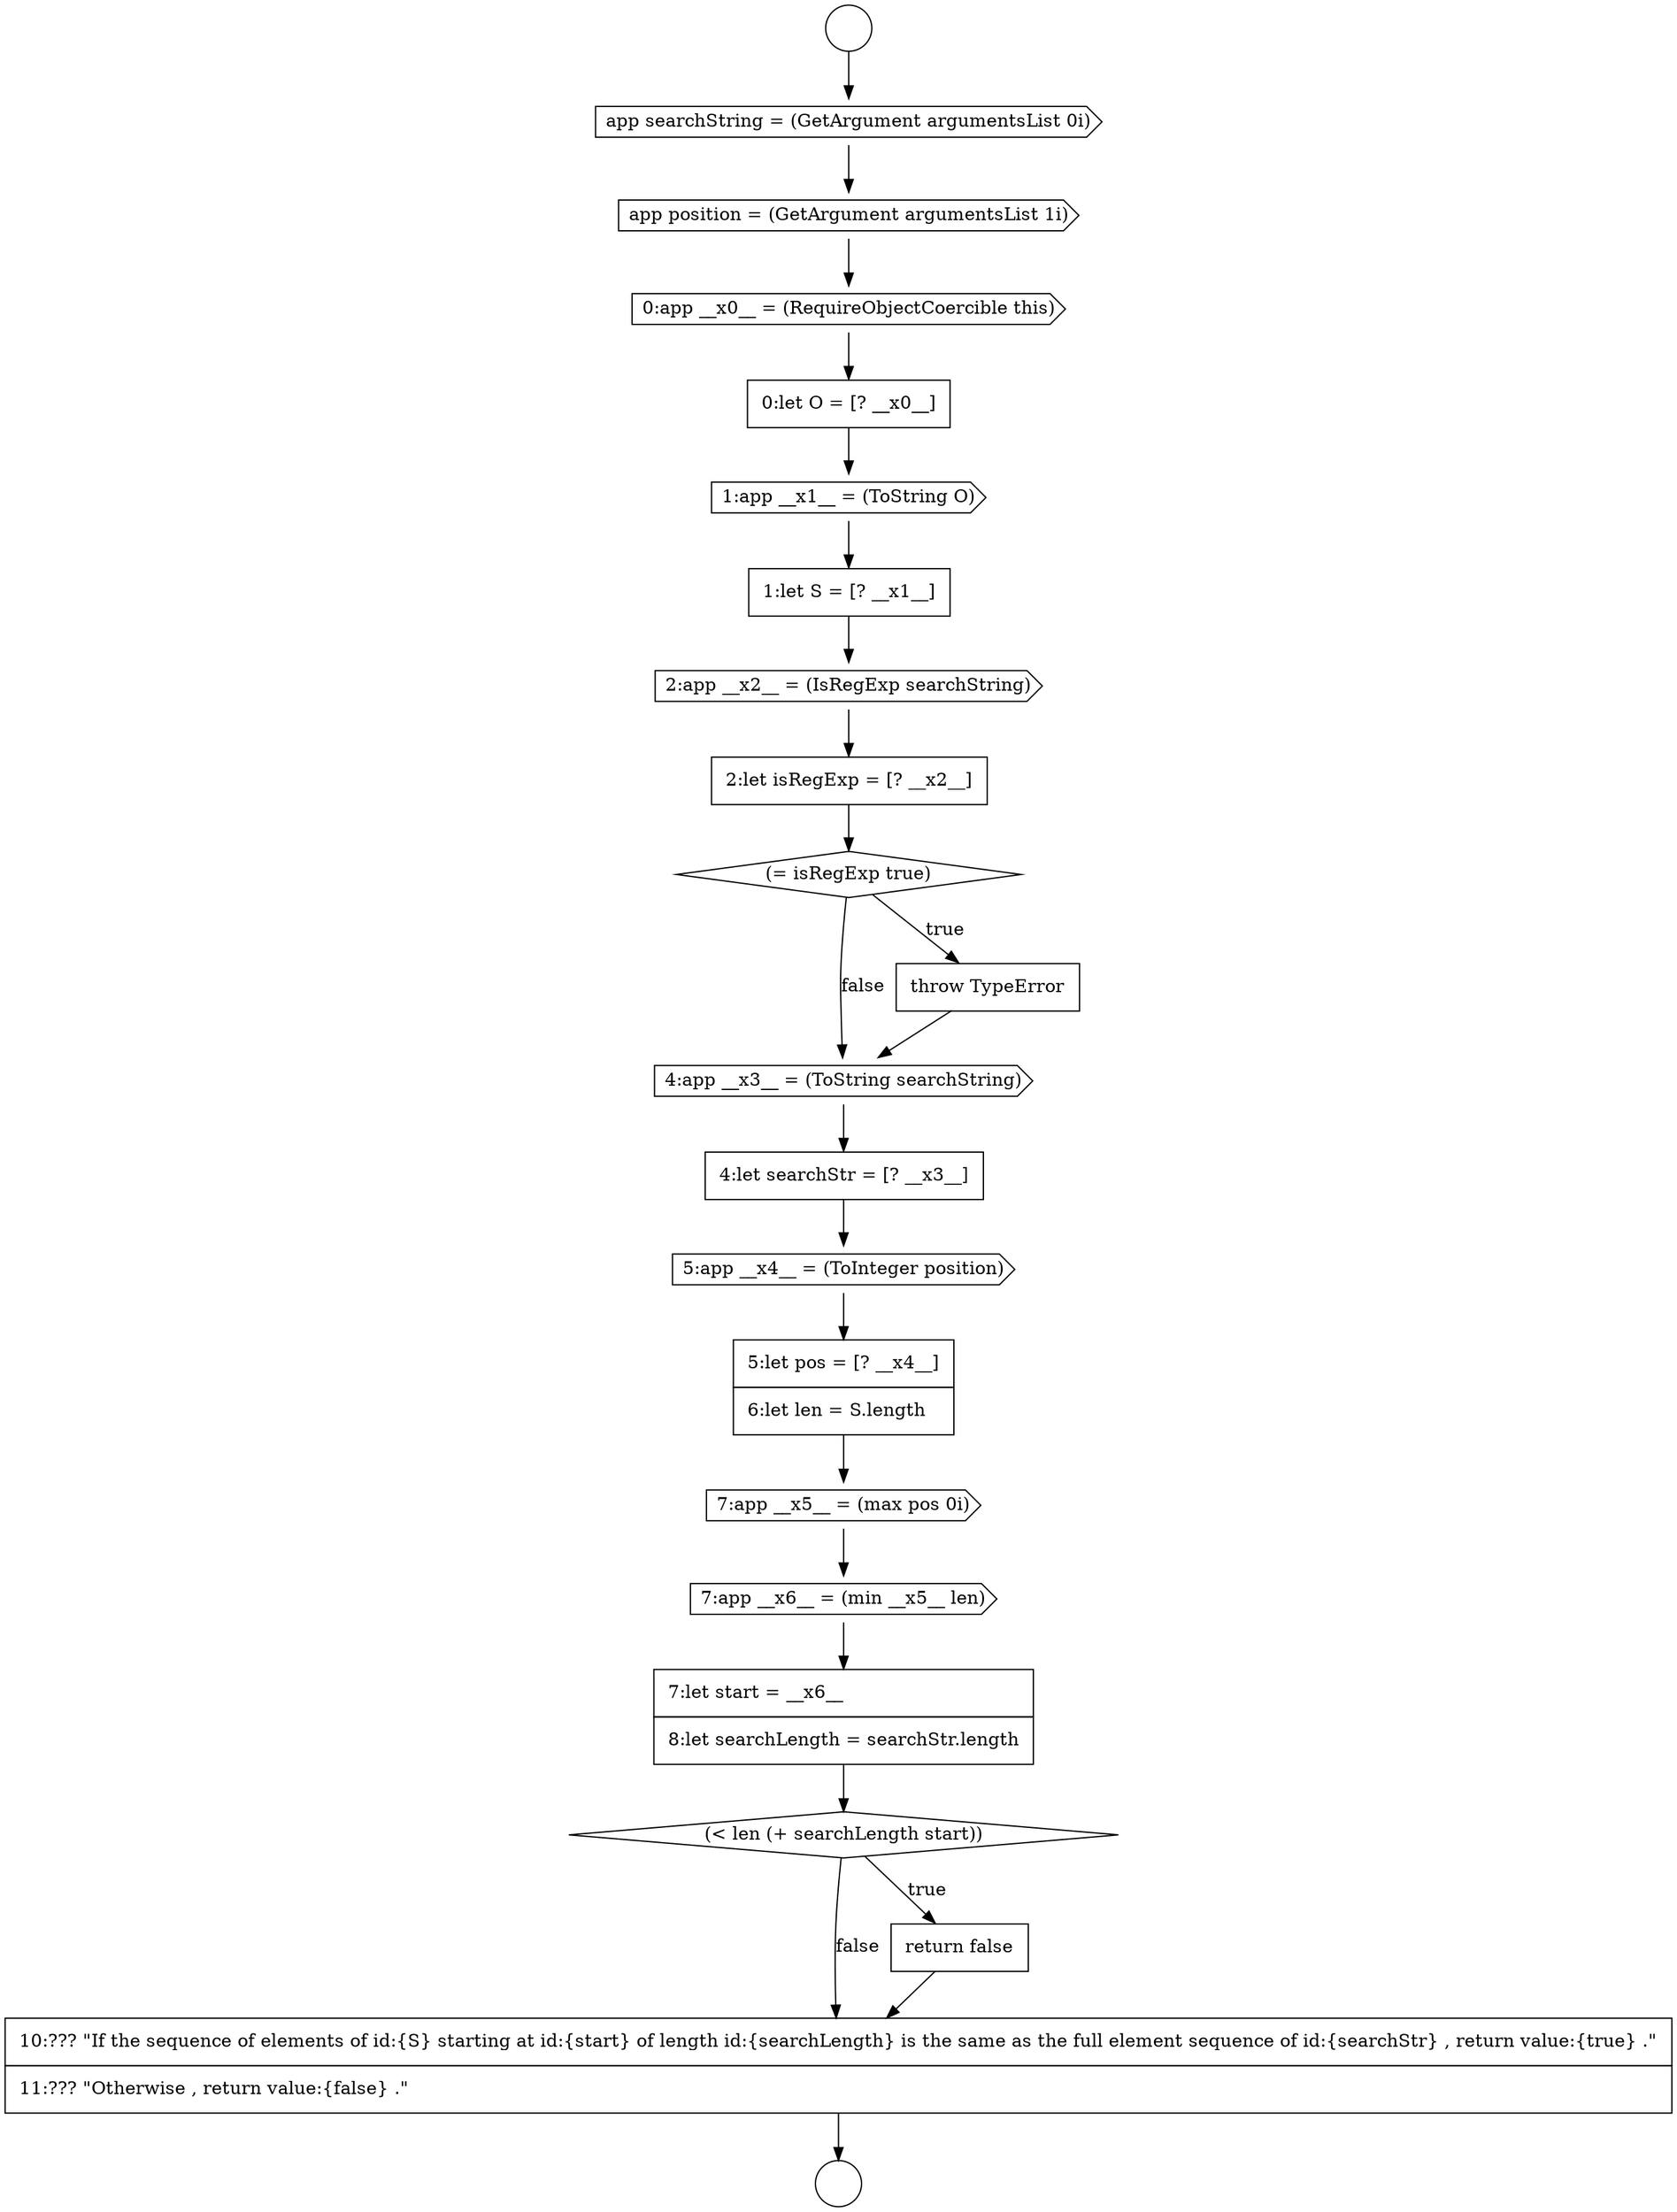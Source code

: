 digraph {
  node12462 [shape=diamond, label=<<font color="black">(&lt; len (+ searchLength start))</font>> color="black" fillcolor="white" style=filled]
  node12458 [shape=none, margin=0, label=<<font color="black">
    <table border="0" cellborder="1" cellspacing="0" cellpadding="10">
      <tr><td align="left">5:let pos = [? __x4__]</td></tr>
      <tr><td align="left">6:let len = S.length</td></tr>
    </table>
  </font>> color="black" fillcolor="white" style=filled]
  node12447 [shape=cds, label=<<font color="black">0:app __x0__ = (RequireObjectCoercible this)</font>> color="black" fillcolor="white" style=filled]
  node12443 [shape=circle label=" " color="black" fillcolor="white" style=filled]
  node12453 [shape=diamond, label=<<font color="black">(= isRegExp true)</font>> color="black" fillcolor="white" style=filled]
  node12451 [shape=cds, label=<<font color="black">2:app __x2__ = (IsRegExp searchString)</font>> color="black" fillcolor="white" style=filled]
  node12445 [shape=cds, label=<<font color="black">app searchString = (GetArgument argumentsList 0i)</font>> color="black" fillcolor="white" style=filled]
  node12464 [shape=none, margin=0, label=<<font color="black">
    <table border="0" cellborder="1" cellspacing="0" cellpadding="10">
      <tr><td align="left">10:??? &quot;If the sequence of elements of id:{S} starting at id:{start} of length id:{searchLength} is the same as the full element sequence of id:{searchStr} , return value:{true} .&quot;</td></tr>
      <tr><td align="left">11:??? &quot;Otherwise , return value:{false} .&quot;</td></tr>
    </table>
  </font>> color="black" fillcolor="white" style=filled]
  node12460 [shape=cds, label=<<font color="black">7:app __x6__ = (min __x5__ len)</font>> color="black" fillcolor="white" style=filled]
  node12455 [shape=cds, label=<<font color="black">4:app __x3__ = (ToString searchString)</font>> color="black" fillcolor="white" style=filled]
  node12452 [shape=none, margin=0, label=<<font color="black">
    <table border="0" cellborder="1" cellspacing="0" cellpadding="10">
      <tr><td align="left">2:let isRegExp = [? __x2__]</td></tr>
    </table>
  </font>> color="black" fillcolor="white" style=filled]
  node12456 [shape=none, margin=0, label=<<font color="black">
    <table border="0" cellborder="1" cellspacing="0" cellpadding="10">
      <tr><td align="left">4:let searchStr = [? __x3__]</td></tr>
    </table>
  </font>> color="black" fillcolor="white" style=filled]
  node12457 [shape=cds, label=<<font color="black">5:app __x4__ = (ToInteger position)</font>> color="black" fillcolor="white" style=filled]
  node12446 [shape=cds, label=<<font color="black">app position = (GetArgument argumentsList 1i)</font>> color="black" fillcolor="white" style=filled]
  node12461 [shape=none, margin=0, label=<<font color="black">
    <table border="0" cellborder="1" cellspacing="0" cellpadding="10">
      <tr><td align="left">7:let start = __x6__</td></tr>
      <tr><td align="left">8:let searchLength = searchStr.length</td></tr>
    </table>
  </font>> color="black" fillcolor="white" style=filled]
  node12450 [shape=none, margin=0, label=<<font color="black">
    <table border="0" cellborder="1" cellspacing="0" cellpadding="10">
      <tr><td align="left">1:let S = [? __x1__]</td></tr>
    </table>
  </font>> color="black" fillcolor="white" style=filled]
  node12449 [shape=cds, label=<<font color="black">1:app __x1__ = (ToString O)</font>> color="black" fillcolor="white" style=filled]
  node12454 [shape=none, margin=0, label=<<font color="black">
    <table border="0" cellborder="1" cellspacing="0" cellpadding="10">
      <tr><td align="left">throw TypeError</td></tr>
    </table>
  </font>> color="black" fillcolor="white" style=filled]
  node12463 [shape=none, margin=0, label=<<font color="black">
    <table border="0" cellborder="1" cellspacing="0" cellpadding="10">
      <tr><td align="left">return false</td></tr>
    </table>
  </font>> color="black" fillcolor="white" style=filled]
  node12448 [shape=none, margin=0, label=<<font color="black">
    <table border="0" cellborder="1" cellspacing="0" cellpadding="10">
      <tr><td align="left">0:let O = [? __x0__]</td></tr>
    </table>
  </font>> color="black" fillcolor="white" style=filled]
  node12459 [shape=cds, label=<<font color="black">7:app __x5__ = (max pos 0i)</font>> color="black" fillcolor="white" style=filled]
  node12444 [shape=circle label=" " color="black" fillcolor="white" style=filled]
  node12447 -> node12448 [ color="black"]
  node12450 -> node12451 [ color="black"]
  node12454 -> node12455 [ color="black"]
  node12446 -> node12447 [ color="black"]
  node12445 -> node12446 [ color="black"]
  node12448 -> node12449 [ color="black"]
  node12457 -> node12458 [ color="black"]
  node12452 -> node12453 [ color="black"]
  node12456 -> node12457 [ color="black"]
  node12458 -> node12459 [ color="black"]
  node12461 -> node12462 [ color="black"]
  node12462 -> node12463 [label=<<font color="black">true</font>> color="black"]
  node12462 -> node12464 [label=<<font color="black">false</font>> color="black"]
  node12453 -> node12454 [label=<<font color="black">true</font>> color="black"]
  node12453 -> node12455 [label=<<font color="black">false</font>> color="black"]
  node12464 -> node12444 [ color="black"]
  node12451 -> node12452 [ color="black"]
  node12443 -> node12445 [ color="black"]
  node12455 -> node12456 [ color="black"]
  node12459 -> node12460 [ color="black"]
  node12463 -> node12464 [ color="black"]
  node12460 -> node12461 [ color="black"]
  node12449 -> node12450 [ color="black"]
}
